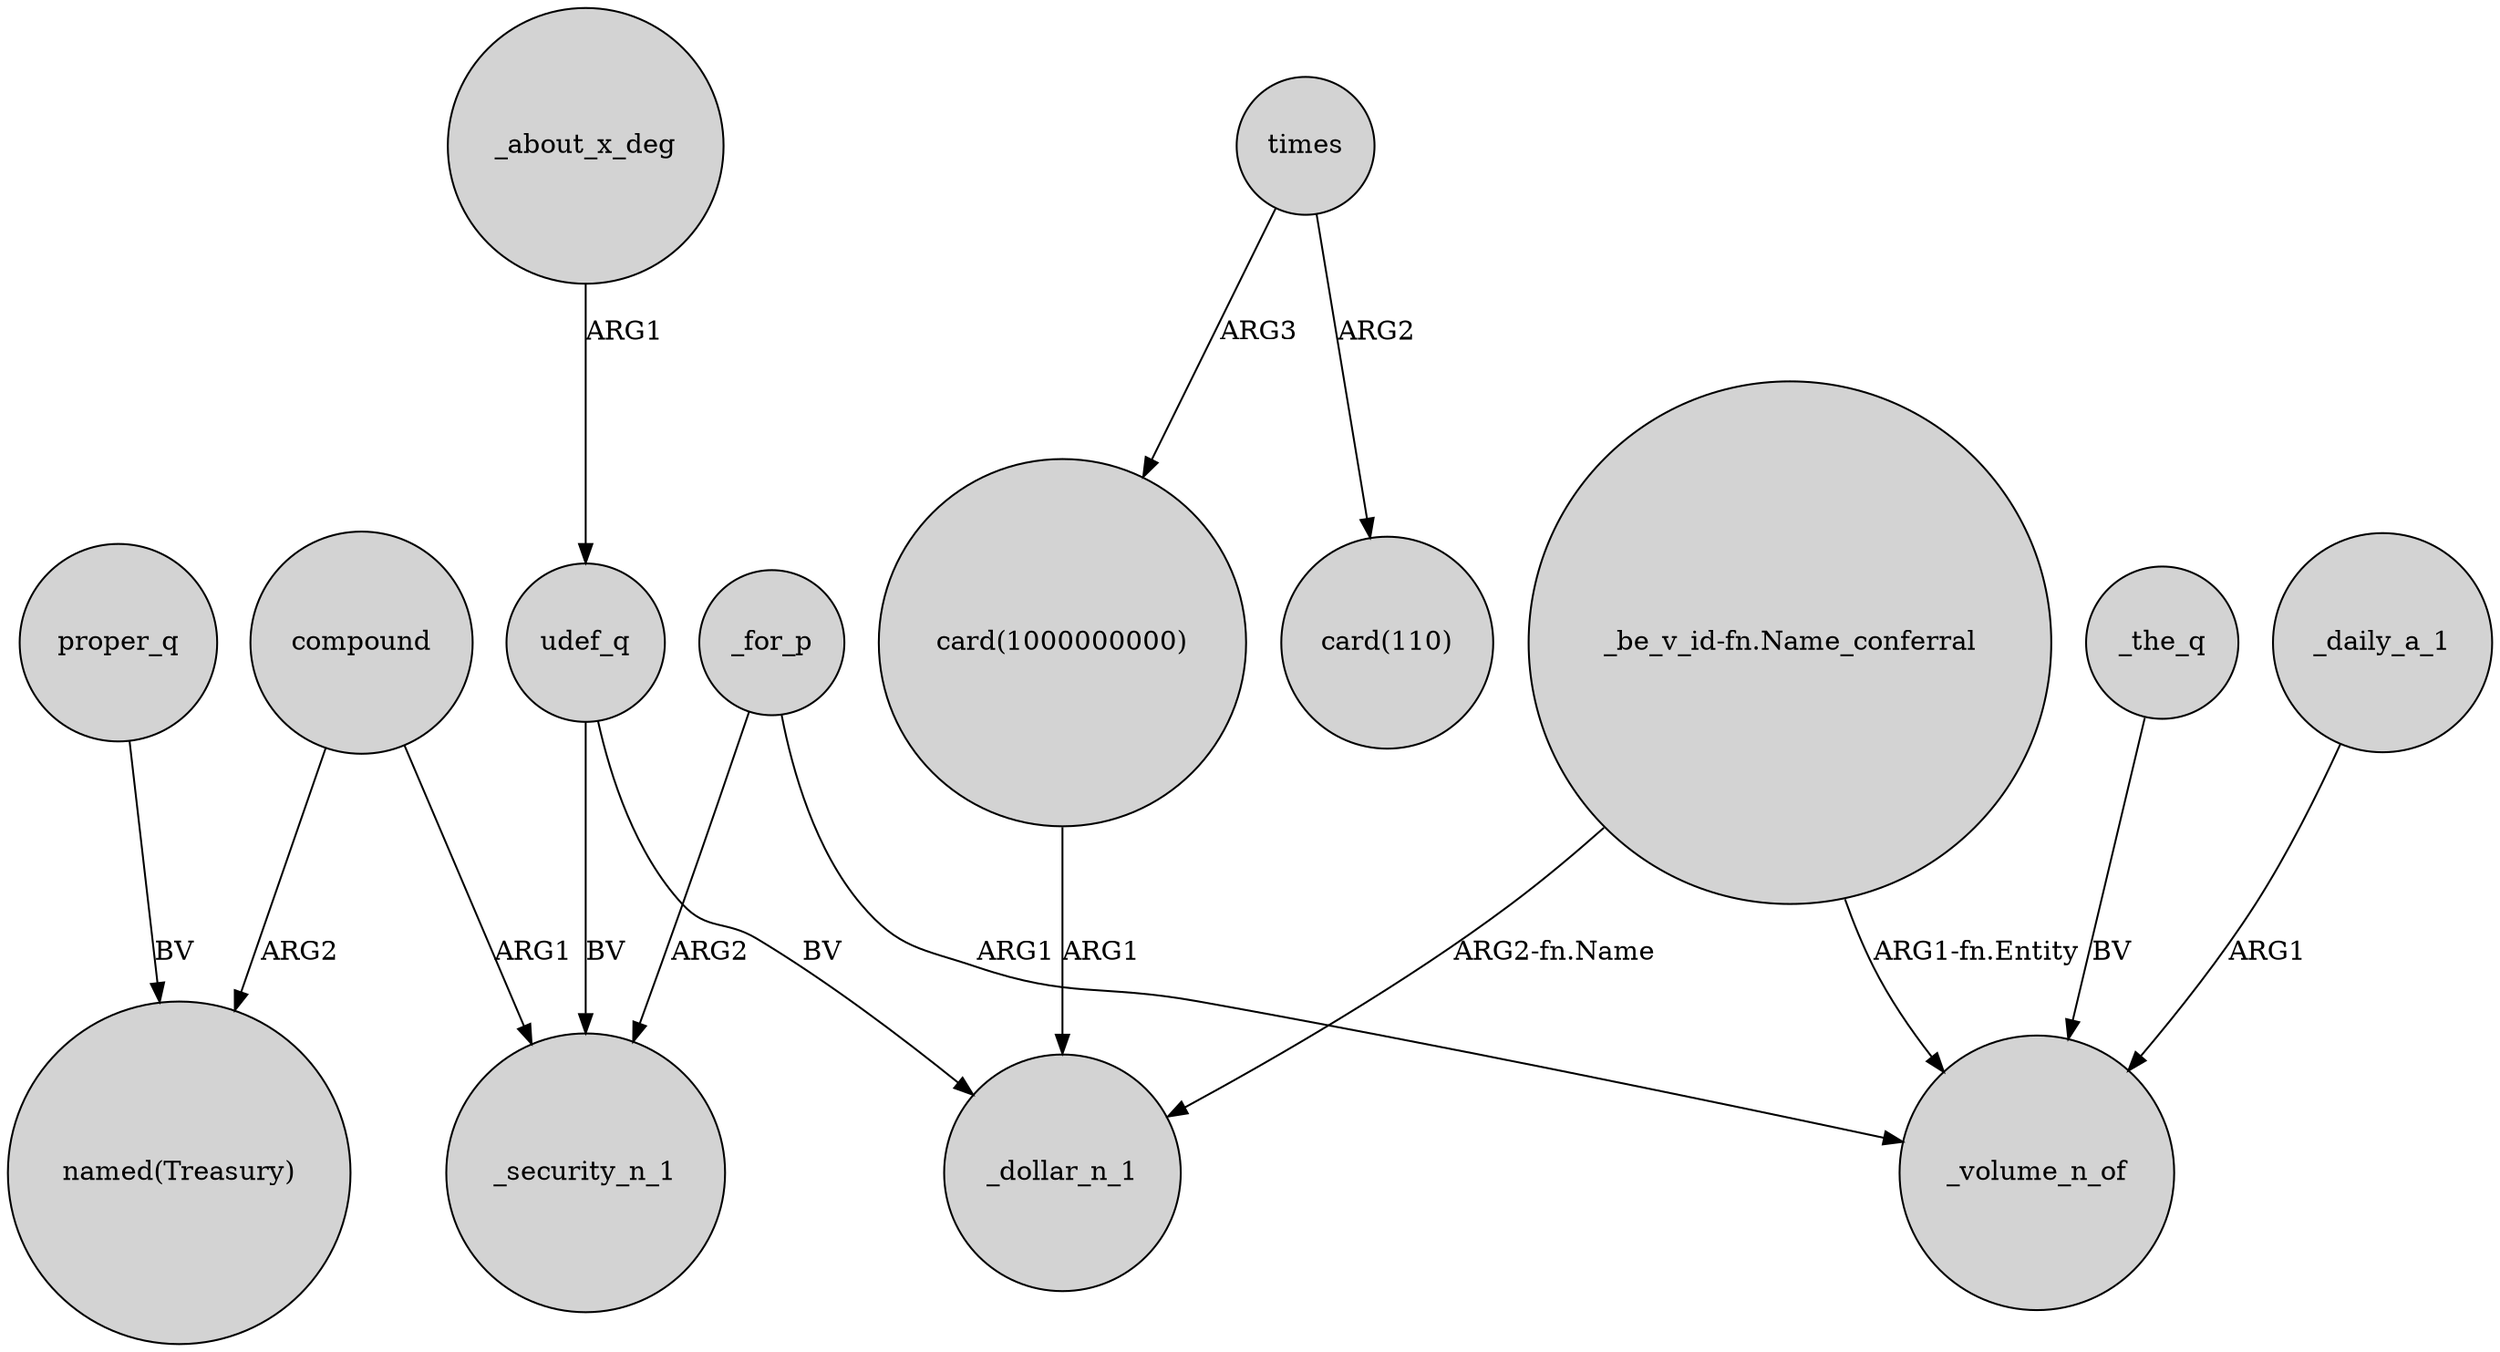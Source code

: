 digraph {
	node [shape=circle style=filled]
	compound -> _security_n_1 [label=ARG1]
	"_be_v_id-fn.Name_conferral" -> _volume_n_of [label="ARG1-fn.Entity"]
	_the_q -> _volume_n_of [label=BV]
	_for_p -> _security_n_1 [label=ARG2]
	"card(1000000000)" -> _dollar_n_1 [label=ARG1]
	compound -> "named(Treasury)" [label=ARG2]
	_for_p -> _volume_n_of [label=ARG1]
	times -> "card(1000000000)" [label=ARG3]
	_daily_a_1 -> _volume_n_of [label=ARG1]
	udef_q -> _security_n_1 [label=BV]
	udef_q -> _dollar_n_1 [label=BV]
	times -> "card(110)" [label=ARG2]
	_about_x_deg -> udef_q [label=ARG1]
	"_be_v_id-fn.Name_conferral" -> _dollar_n_1 [label="ARG2-fn.Name"]
	proper_q -> "named(Treasury)" [label=BV]
}
